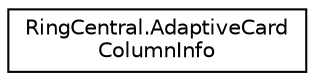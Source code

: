 digraph "Graphical Class Hierarchy"
{
 // LATEX_PDF_SIZE
  edge [fontname="Helvetica",fontsize="10",labelfontname="Helvetica",labelfontsize="10"];
  node [fontname="Helvetica",fontsize="10",shape=record];
  rankdir="LR";
  Node0 [label="RingCentral.AdaptiveCard\lColumnInfo",height=0.2,width=0.4,color="black", fillcolor="white", style="filled",URL="$classRingCentral_1_1AdaptiveCardColumnInfo.html",tooltip=" "];
}
